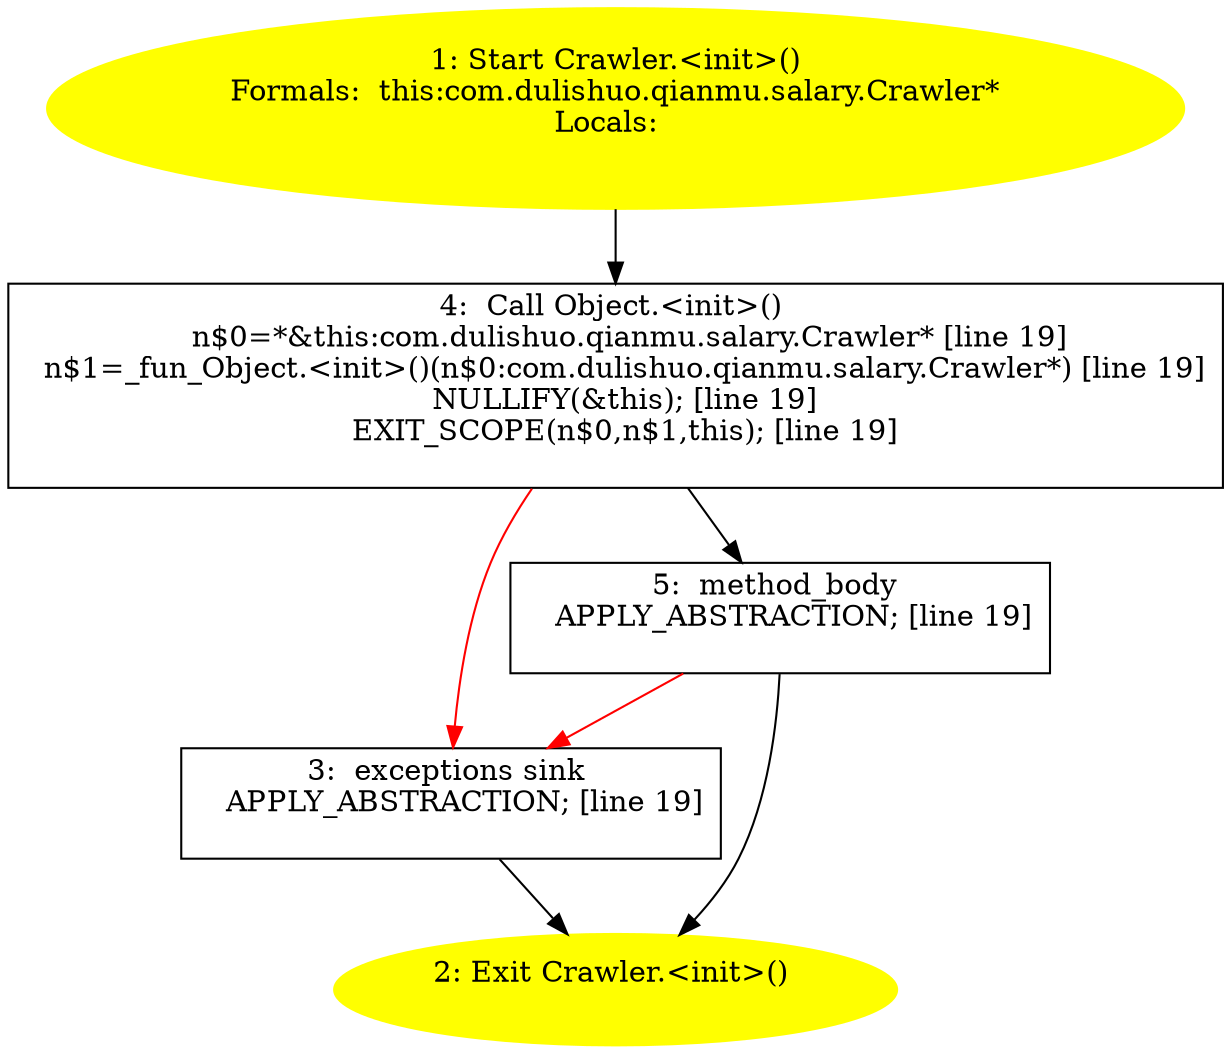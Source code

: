 /* @generated */
digraph cfg {
"com.dulishuo.qianmu.salary.Crawler.<init>().dfdb651cf32436006a2387cd8b230b1f_1" [label="1: Start Crawler.<init>()\nFormals:  this:com.dulishuo.qianmu.salary.Crawler*\nLocals:  \n  " color=yellow style=filled]
	

	 "com.dulishuo.qianmu.salary.Crawler.<init>().dfdb651cf32436006a2387cd8b230b1f_1" -> "com.dulishuo.qianmu.salary.Crawler.<init>().dfdb651cf32436006a2387cd8b230b1f_4" ;
"com.dulishuo.qianmu.salary.Crawler.<init>().dfdb651cf32436006a2387cd8b230b1f_2" [label="2: Exit Crawler.<init>() \n  " color=yellow style=filled]
	

"com.dulishuo.qianmu.salary.Crawler.<init>().dfdb651cf32436006a2387cd8b230b1f_3" [label="3:  exceptions sink \n   APPLY_ABSTRACTION; [line 19]\n " shape="box"]
	

	 "com.dulishuo.qianmu.salary.Crawler.<init>().dfdb651cf32436006a2387cd8b230b1f_3" -> "com.dulishuo.qianmu.salary.Crawler.<init>().dfdb651cf32436006a2387cd8b230b1f_2" ;
"com.dulishuo.qianmu.salary.Crawler.<init>().dfdb651cf32436006a2387cd8b230b1f_4" [label="4:  Call Object.<init>() \n   n$0=*&this:com.dulishuo.qianmu.salary.Crawler* [line 19]\n  n$1=_fun_Object.<init>()(n$0:com.dulishuo.qianmu.salary.Crawler*) [line 19]\n  NULLIFY(&this); [line 19]\n  EXIT_SCOPE(n$0,n$1,this); [line 19]\n " shape="box"]
	

	 "com.dulishuo.qianmu.salary.Crawler.<init>().dfdb651cf32436006a2387cd8b230b1f_4" -> "com.dulishuo.qianmu.salary.Crawler.<init>().dfdb651cf32436006a2387cd8b230b1f_5" ;
	 "com.dulishuo.qianmu.salary.Crawler.<init>().dfdb651cf32436006a2387cd8b230b1f_4" -> "com.dulishuo.qianmu.salary.Crawler.<init>().dfdb651cf32436006a2387cd8b230b1f_3" [color="red" ];
"com.dulishuo.qianmu.salary.Crawler.<init>().dfdb651cf32436006a2387cd8b230b1f_5" [label="5:  method_body \n   APPLY_ABSTRACTION; [line 19]\n " shape="box"]
	

	 "com.dulishuo.qianmu.salary.Crawler.<init>().dfdb651cf32436006a2387cd8b230b1f_5" -> "com.dulishuo.qianmu.salary.Crawler.<init>().dfdb651cf32436006a2387cd8b230b1f_2" ;
	 "com.dulishuo.qianmu.salary.Crawler.<init>().dfdb651cf32436006a2387cd8b230b1f_5" -> "com.dulishuo.qianmu.salary.Crawler.<init>().dfdb651cf32436006a2387cd8b230b1f_3" [color="red" ];
}
